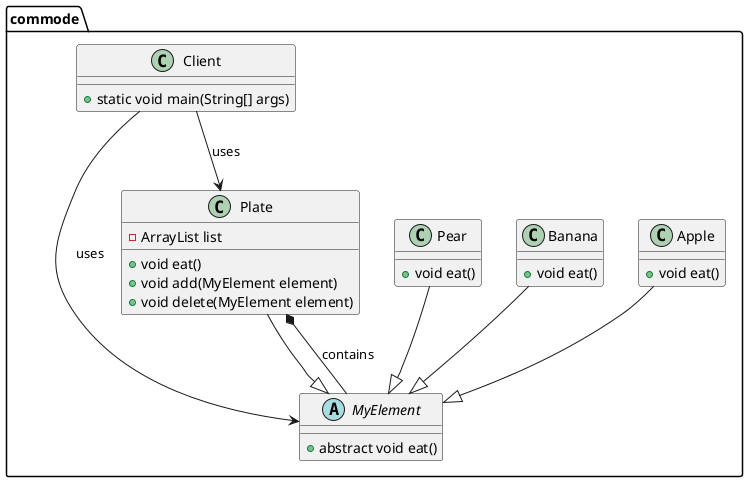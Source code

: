 @startuml
'https://plantuml.com/sequence-diagram

@startuml
package commode {
    abstract class MyElement {
        + abstract void eat()
    }

    class Apple {
        + void eat()
    }

    class Banana {
        + void eat()
    }

    class Pear {
        + void eat()
    }

    class Plate {
        - ArrayList list
        + void eat()
        + void add(MyElement element)
        + void delete(MyElement element)
    }

    class Client {
        + static void main(String[] args)
    }

    Apple --|> MyElement
    Banana --|> MyElement
    Pear --|> MyElement
    Plate --|> MyElement
    Client --> MyElement : uses
    Client --> Plate : uses
    Plate *-- MyElement : contains
}
@enduml